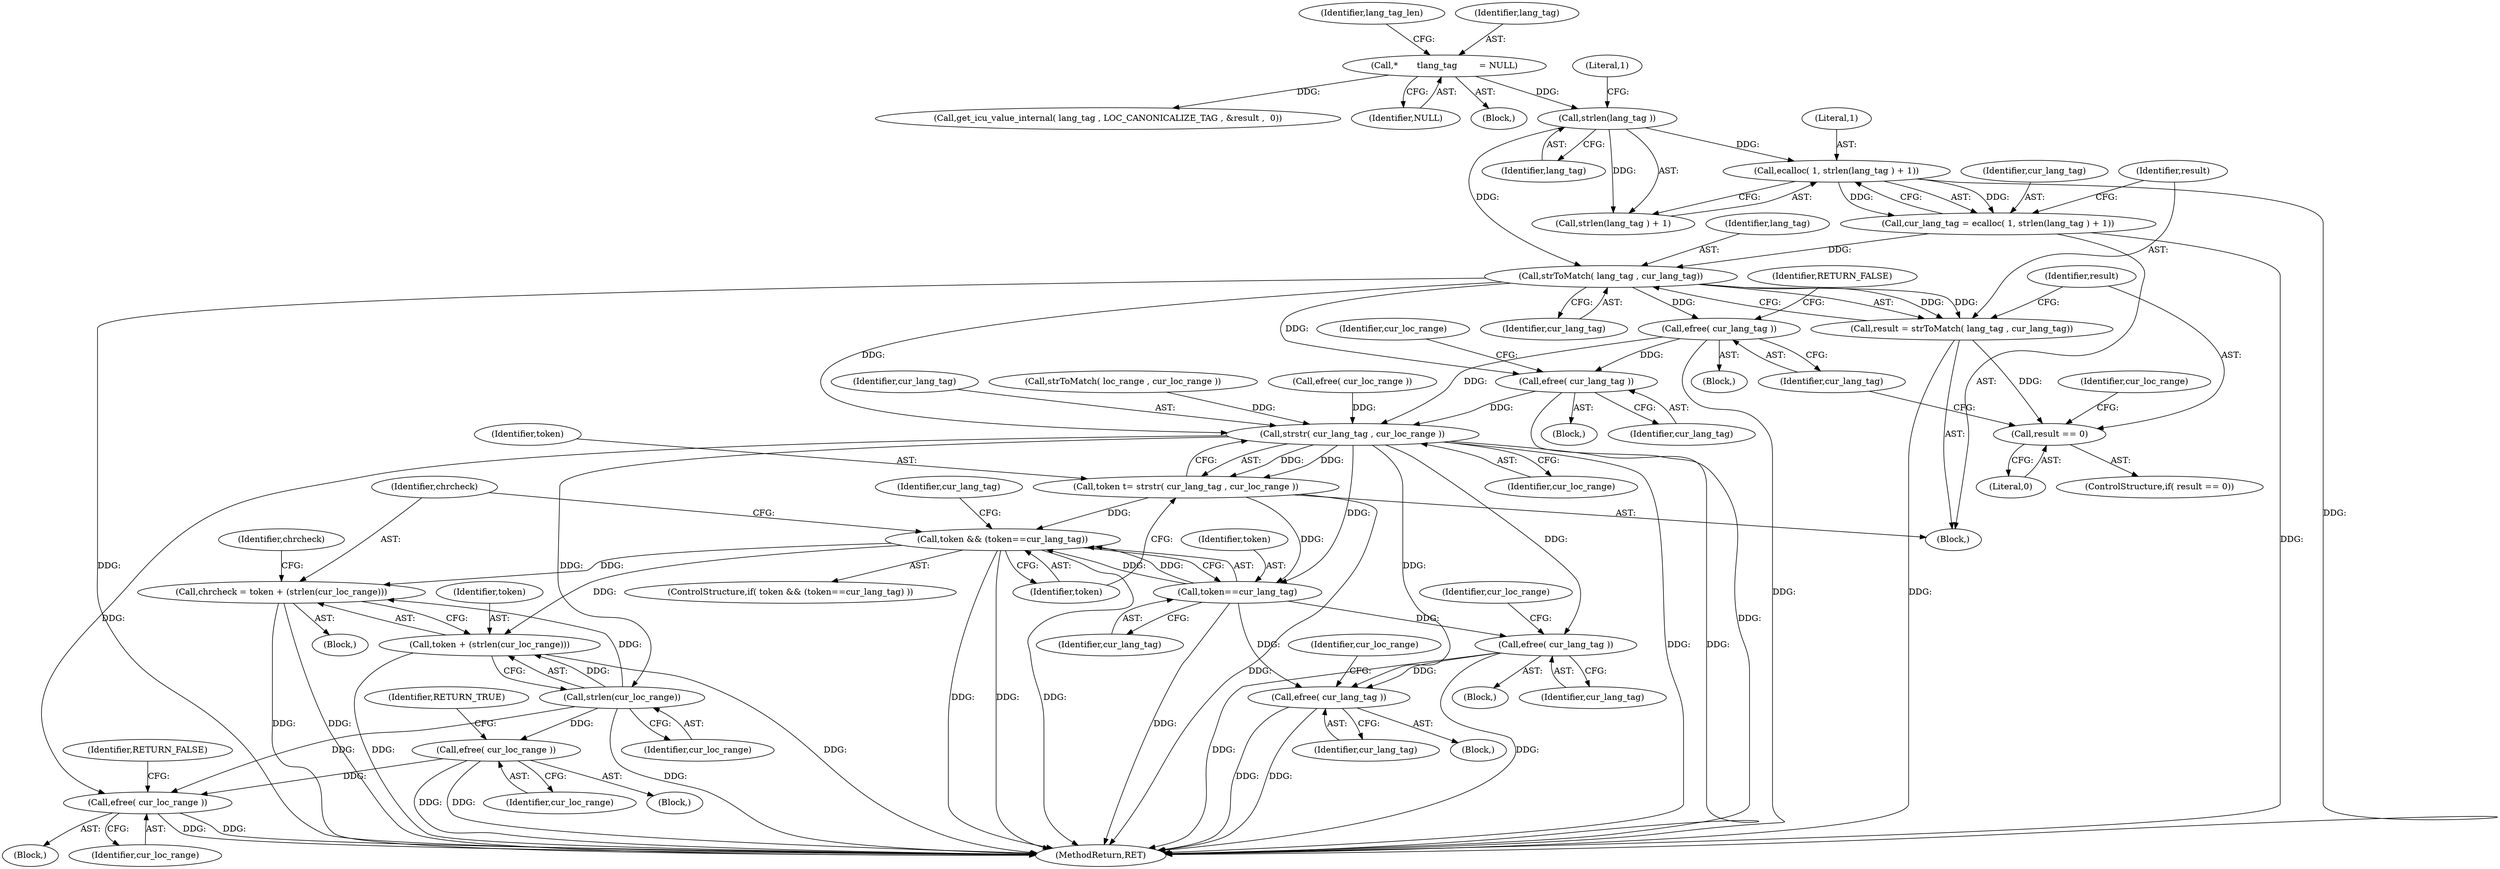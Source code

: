 digraph "0_php-src_97eff7eb57fc2320c267a949cffd622c38712484?w=1_10@API" {
"1000340" [label="(Call,ecalloc( 1, strlen(lang_tag ) + 1))"];
"1000343" [label="(Call,strlen(lang_tag ))"];
"1000116" [label="(Call,*       \tlang_tag        = NULL)"];
"1000338" [label="(Call,cur_lang_tag = ecalloc( 1, strlen(lang_tag ) + 1))"];
"1000348" [label="(Call,strToMatch( lang_tag , cur_lang_tag))"];
"1000346" [label="(Call,result = strToMatch( lang_tag , cur_lang_tag))"];
"1000352" [label="(Call,result == 0)"];
"1000356" [label="(Call,efree( cur_lang_tag ))"];
"1000377" [label="(Call,efree( cur_lang_tag ))"];
"1000384" [label="(Call,strstr( cur_lang_tag , cur_loc_range ))"];
"1000382" [label="(Call,token \t= strstr( cur_lang_tag , cur_loc_range ))"];
"1000388" [label="(Call,token && (token==cur_lang_tag))"];
"1000394" [label="(Call,chrcheck = token + (strlen(cur_loc_range)))"];
"1000396" [label="(Call,token + (strlen(cur_loc_range)))"];
"1000390" [label="(Call,token==cur_lang_tag)"];
"1000412" [label="(Call,efree( cur_lang_tag ))"];
"1000423" [label="(Call,efree( cur_lang_tag ))"];
"1000398" [label="(Call,strlen(cur_loc_range))"];
"1000417" [label="(Call,efree( cur_loc_range ))"];
"1000428" [label="(Call,efree( cur_loc_range ))"];
"1000394" [label="(Call,chrcheck = token + (strlen(cur_loc_range)))"];
"1000377" [label="(Call,efree( cur_lang_tag ))"];
"1000392" [label="(Identifier,cur_lang_tag)"];
"1000382" [label="(Call,token \t= strstr( cur_lang_tag , cur_loc_range ))"];
"1000338" [label="(Call,cur_lang_tag = ecalloc( 1, strlen(lang_tag ) + 1))"];
"1000397" [label="(Identifier,token)"];
"1000424" [label="(Identifier,cur_lang_tag)"];
"1000418" [label="(Identifier,cur_loc_range)"];
"1000419" [label="(Identifier,RETURN_TRUE)"];
"1000339" [label="(Identifier,cur_lang_tag)"];
"1000431" [label="(MethodReturn,RET)"];
"1000412" [label="(Call,efree( cur_lang_tag ))"];
"1000416" [label="(Block,)"];
"1000369" [label="(Call,strToMatch( loc_range , cur_loc_range ))"];
"1000387" [label="(ControlStructure,if( token && (token==cur_lang_tag) ))"];
"1000355" [label="(Block,)"];
"1000347" [label="(Identifier,result)"];
"1000384" [label="(Call,strstr( cur_lang_tag , cur_loc_range ))"];
"1000422" [label="(Block,)"];
"1000398" [label="(Call,strlen(cur_loc_range))"];
"1000426" [label="(Identifier,cur_loc_range)"];
"1000346" [label="(Call,result = strToMatch( lang_tag , cur_lang_tag))"];
"1000205" [label="(Call,get_icu_value_internal( lang_tag , LOC_CANONICALIZE_TAG , &result ,  0))"];
"1000388" [label="(Call,token && (token==cur_lang_tag))"];
"1000354" [label="(Literal,0)"];
"1000427" [label="(Block,)"];
"1000417" [label="(Call,efree( cur_loc_range ))"];
"1000404" [label="(Identifier,chrcheck)"];
"1000379" [label="(Call,efree( cur_loc_range ))"];
"1000383" [label="(Identifier,token)"];
"1000411" [label="(Block,)"];
"1000118" [label="(Identifier,NULL)"];
"1000348" [label="(Call,strToMatch( lang_tag , cur_lang_tag))"];
"1000340" [label="(Call,ecalloc( 1, strlen(lang_tag ) + 1))"];
"1000380" [label="(Identifier,cur_loc_range)"];
"1000353" [label="(Identifier,result)"];
"1000386" [label="(Identifier,cur_loc_range)"];
"1000415" [label="(Identifier,cur_loc_range)"];
"1000429" [label="(Identifier,cur_loc_range)"];
"1000378" [label="(Identifier,cur_lang_tag)"];
"1000428" [label="(Call,efree( cur_loc_range ))"];
"1000413" [label="(Identifier,cur_lang_tag)"];
"1000421" [label="(Identifier,cur_lang_tag)"];
"1000116" [label="(Call,*       \tlang_tag        = NULL)"];
"1000121" [label="(Identifier,lang_tag_len)"];
"1000399" [label="(Identifier,cur_loc_range)"];
"1000337" [label="(Block,)"];
"1000390" [label="(Call,token==cur_lang_tag)"];
"1000351" [label="(ControlStructure,if( result == 0))"];
"1000396" [label="(Call,token + (strlen(cur_loc_range)))"];
"1000393" [label="(Block,)"];
"1000114" [label="(Block,)"];
"1000357" [label="(Identifier,cur_lang_tag)"];
"1000385" [label="(Identifier,cur_lang_tag)"];
"1000352" [label="(Call,result == 0)"];
"1000358" [label="(Identifier,RETURN_FALSE)"];
"1000350" [label="(Identifier,cur_lang_tag)"];
"1000117" [label="(Identifier,lang_tag)"];
"1000343" [label="(Call,strlen(lang_tag ))"];
"1000345" [label="(Literal,1)"];
"1000356" [label="(Call,efree( cur_lang_tag ))"];
"1000376" [label="(Block,)"];
"1000344" [label="(Identifier,lang_tag)"];
"1000423" [label="(Call,efree( cur_lang_tag ))"];
"1000389" [label="(Identifier,token)"];
"1000341" [label="(Literal,1)"];
"1000391" [label="(Identifier,token)"];
"1000342" [label="(Call,strlen(lang_tag ) + 1)"];
"1000395" [label="(Identifier,chrcheck)"];
"1000349" [label="(Identifier,lang_tag)"];
"1000430" [label="(Identifier,RETURN_FALSE)"];
"1000360" [label="(Identifier,cur_loc_range)"];
"1000340" -> "1000338"  [label="AST: "];
"1000340" -> "1000342"  [label="CFG: "];
"1000341" -> "1000340"  [label="AST: "];
"1000342" -> "1000340"  [label="AST: "];
"1000338" -> "1000340"  [label="CFG: "];
"1000340" -> "1000431"  [label="DDG: "];
"1000340" -> "1000338"  [label="DDG: "];
"1000340" -> "1000338"  [label="DDG: "];
"1000343" -> "1000340"  [label="DDG: "];
"1000343" -> "1000342"  [label="AST: "];
"1000343" -> "1000344"  [label="CFG: "];
"1000344" -> "1000343"  [label="AST: "];
"1000345" -> "1000343"  [label="CFG: "];
"1000343" -> "1000342"  [label="DDG: "];
"1000116" -> "1000343"  [label="DDG: "];
"1000343" -> "1000348"  [label="DDG: "];
"1000116" -> "1000114"  [label="AST: "];
"1000116" -> "1000118"  [label="CFG: "];
"1000117" -> "1000116"  [label="AST: "];
"1000118" -> "1000116"  [label="AST: "];
"1000121" -> "1000116"  [label="CFG: "];
"1000116" -> "1000205"  [label="DDG: "];
"1000338" -> "1000337"  [label="AST: "];
"1000339" -> "1000338"  [label="AST: "];
"1000347" -> "1000338"  [label="CFG: "];
"1000338" -> "1000431"  [label="DDG: "];
"1000338" -> "1000348"  [label="DDG: "];
"1000348" -> "1000346"  [label="AST: "];
"1000348" -> "1000350"  [label="CFG: "];
"1000349" -> "1000348"  [label="AST: "];
"1000350" -> "1000348"  [label="AST: "];
"1000346" -> "1000348"  [label="CFG: "];
"1000348" -> "1000431"  [label="DDG: "];
"1000348" -> "1000346"  [label="DDG: "];
"1000348" -> "1000346"  [label="DDG: "];
"1000348" -> "1000356"  [label="DDG: "];
"1000348" -> "1000377"  [label="DDG: "];
"1000348" -> "1000384"  [label="DDG: "];
"1000346" -> "1000337"  [label="AST: "];
"1000347" -> "1000346"  [label="AST: "];
"1000353" -> "1000346"  [label="CFG: "];
"1000346" -> "1000431"  [label="DDG: "];
"1000346" -> "1000352"  [label="DDG: "];
"1000352" -> "1000351"  [label="AST: "];
"1000352" -> "1000354"  [label="CFG: "];
"1000353" -> "1000352"  [label="AST: "];
"1000354" -> "1000352"  [label="AST: "];
"1000357" -> "1000352"  [label="CFG: "];
"1000360" -> "1000352"  [label="CFG: "];
"1000356" -> "1000355"  [label="AST: "];
"1000356" -> "1000357"  [label="CFG: "];
"1000357" -> "1000356"  [label="AST: "];
"1000358" -> "1000356"  [label="CFG: "];
"1000356" -> "1000431"  [label="DDG: "];
"1000356" -> "1000377"  [label="DDG: "];
"1000356" -> "1000384"  [label="DDG: "];
"1000377" -> "1000376"  [label="AST: "];
"1000377" -> "1000378"  [label="CFG: "];
"1000378" -> "1000377"  [label="AST: "];
"1000380" -> "1000377"  [label="CFG: "];
"1000377" -> "1000431"  [label="DDG: "];
"1000377" -> "1000384"  [label="DDG: "];
"1000384" -> "1000382"  [label="AST: "];
"1000384" -> "1000386"  [label="CFG: "];
"1000385" -> "1000384"  [label="AST: "];
"1000386" -> "1000384"  [label="AST: "];
"1000382" -> "1000384"  [label="CFG: "];
"1000384" -> "1000431"  [label="DDG: "];
"1000384" -> "1000431"  [label="DDG: "];
"1000384" -> "1000382"  [label="DDG: "];
"1000384" -> "1000382"  [label="DDG: "];
"1000379" -> "1000384"  [label="DDG: "];
"1000369" -> "1000384"  [label="DDG: "];
"1000384" -> "1000390"  [label="DDG: "];
"1000384" -> "1000398"  [label="DDG: "];
"1000384" -> "1000412"  [label="DDG: "];
"1000384" -> "1000423"  [label="DDG: "];
"1000384" -> "1000428"  [label="DDG: "];
"1000382" -> "1000337"  [label="AST: "];
"1000383" -> "1000382"  [label="AST: "];
"1000389" -> "1000382"  [label="CFG: "];
"1000382" -> "1000431"  [label="DDG: "];
"1000382" -> "1000388"  [label="DDG: "];
"1000382" -> "1000390"  [label="DDG: "];
"1000388" -> "1000387"  [label="AST: "];
"1000388" -> "1000389"  [label="CFG: "];
"1000388" -> "1000390"  [label="CFG: "];
"1000389" -> "1000388"  [label="AST: "];
"1000390" -> "1000388"  [label="AST: "];
"1000395" -> "1000388"  [label="CFG: "];
"1000421" -> "1000388"  [label="CFG: "];
"1000388" -> "1000431"  [label="DDG: "];
"1000388" -> "1000431"  [label="DDG: "];
"1000388" -> "1000431"  [label="DDG: "];
"1000390" -> "1000388"  [label="DDG: "];
"1000390" -> "1000388"  [label="DDG: "];
"1000388" -> "1000394"  [label="DDG: "];
"1000388" -> "1000396"  [label="DDG: "];
"1000394" -> "1000393"  [label="AST: "];
"1000394" -> "1000396"  [label="CFG: "];
"1000395" -> "1000394"  [label="AST: "];
"1000396" -> "1000394"  [label="AST: "];
"1000404" -> "1000394"  [label="CFG: "];
"1000394" -> "1000431"  [label="DDG: "];
"1000394" -> "1000431"  [label="DDG: "];
"1000398" -> "1000394"  [label="DDG: "];
"1000396" -> "1000398"  [label="CFG: "];
"1000397" -> "1000396"  [label="AST: "];
"1000398" -> "1000396"  [label="AST: "];
"1000396" -> "1000431"  [label="DDG: "];
"1000396" -> "1000431"  [label="DDG: "];
"1000398" -> "1000396"  [label="DDG: "];
"1000390" -> "1000392"  [label="CFG: "];
"1000391" -> "1000390"  [label="AST: "];
"1000392" -> "1000390"  [label="AST: "];
"1000390" -> "1000431"  [label="DDG: "];
"1000390" -> "1000412"  [label="DDG: "];
"1000390" -> "1000423"  [label="DDG: "];
"1000412" -> "1000411"  [label="AST: "];
"1000412" -> "1000413"  [label="CFG: "];
"1000413" -> "1000412"  [label="AST: "];
"1000415" -> "1000412"  [label="CFG: "];
"1000412" -> "1000431"  [label="DDG: "];
"1000412" -> "1000431"  [label="DDG: "];
"1000412" -> "1000423"  [label="DDG: "];
"1000423" -> "1000422"  [label="AST: "];
"1000423" -> "1000424"  [label="CFG: "];
"1000424" -> "1000423"  [label="AST: "];
"1000426" -> "1000423"  [label="CFG: "];
"1000423" -> "1000431"  [label="DDG: "];
"1000423" -> "1000431"  [label="DDG: "];
"1000398" -> "1000399"  [label="CFG: "];
"1000399" -> "1000398"  [label="AST: "];
"1000398" -> "1000431"  [label="DDG: "];
"1000398" -> "1000417"  [label="DDG: "];
"1000398" -> "1000428"  [label="DDG: "];
"1000417" -> "1000416"  [label="AST: "];
"1000417" -> "1000418"  [label="CFG: "];
"1000418" -> "1000417"  [label="AST: "];
"1000419" -> "1000417"  [label="CFG: "];
"1000417" -> "1000431"  [label="DDG: "];
"1000417" -> "1000431"  [label="DDG: "];
"1000417" -> "1000428"  [label="DDG: "];
"1000428" -> "1000427"  [label="AST: "];
"1000428" -> "1000429"  [label="CFG: "];
"1000429" -> "1000428"  [label="AST: "];
"1000430" -> "1000428"  [label="CFG: "];
"1000428" -> "1000431"  [label="DDG: "];
"1000428" -> "1000431"  [label="DDG: "];
}
